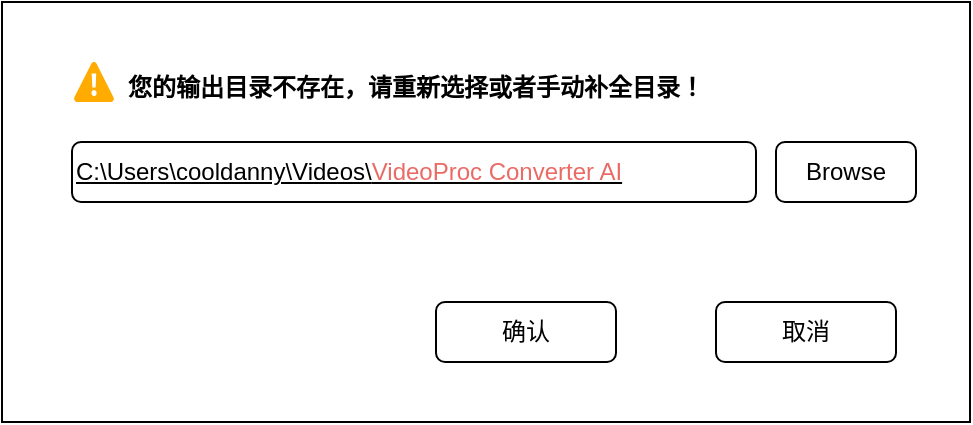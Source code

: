 <mxfile version="22.0.4" type="github">
  <diagram name="第 1 页" id="oPLylKOjus3FNR78ZNIK">
    <mxGraphModel dx="1326" dy="896" grid="1" gridSize="10" guides="1" tooltips="1" connect="1" arrows="1" fold="1" page="1" pageScale="1" pageWidth="827" pageHeight="1169" math="0" shadow="0">
      <root>
        <mxCell id="0" />
        <mxCell id="1" parent="0" />
        <mxCell id="SZHv0-pAQ8VvcWrhZLWG-1" value="" style="rounded=0;whiteSpace=wrap;html=1;" vertex="1" parent="1">
          <mxGeometry x="213" y="260" width="484" height="210" as="geometry" />
        </mxCell>
        <mxCell id="SZHv0-pAQ8VvcWrhZLWG-2" value="您的输出目录不存在，请重新选择或者手动补全目录！" style="text;html=1;strokeColor=none;fillColor=none;align=left;verticalAlign=middle;whiteSpace=wrap;rounded=0;fontStyle=1" vertex="1" parent="1">
          <mxGeometry x="274" y="288" width="400" height="30" as="geometry" />
        </mxCell>
        <mxCell id="SZHv0-pAQ8VvcWrhZLWG-3" value="&lt;u&gt;C:\Users\cooldanny\Videos\&lt;font color=&quot;#ea6b66&quot;&gt;VideoProc Converter AI&lt;/font&gt;&lt;/u&gt;" style="rounded=1;whiteSpace=wrap;html=1;align=left;" vertex="1" parent="1">
          <mxGeometry x="248" y="330" width="342" height="30" as="geometry" />
        </mxCell>
        <mxCell id="SZHv0-pAQ8VvcWrhZLWG-4" value="Browse" style="rounded=1;whiteSpace=wrap;html=1;" vertex="1" parent="1">
          <mxGeometry x="600" y="330" width="70" height="30" as="geometry" />
        </mxCell>
        <mxCell id="SZHv0-pAQ8VvcWrhZLWG-5" value="取消" style="rounded=1;whiteSpace=wrap;html=1;" vertex="1" parent="1">
          <mxGeometry x="570" y="410" width="90" height="30" as="geometry" />
        </mxCell>
        <mxCell id="SZHv0-pAQ8VvcWrhZLWG-6" value="确认" style="rounded=1;whiteSpace=wrap;html=1;" vertex="1" parent="1">
          <mxGeometry x="430" y="410" width="90" height="30" as="geometry" />
        </mxCell>
        <mxCell id="SZHv0-pAQ8VvcWrhZLWG-14" value="" style="shape=mxgraph.azure.azure_alert;fillColor=#FFAB00;strokeColor=none;fontColor=#172B4C;fontSize=18;fontStyle=1;labelPosition=right;verticalLabelPosition=middle;align=left;verticalAlign=middle;html=1;spacingLeft=5;sketch=0;hachureGap=4;pointerEvents=0;fontFamily=Architects Daughter;fontSource=https%3A%2F%2Ffonts.googleapis.com%2Fcss%3Ffamily%3DArchitects%2BDaughter;" vertex="1" parent="1">
          <mxGeometry x="249" y="290" width="20" height="20" as="geometry" />
        </mxCell>
      </root>
    </mxGraphModel>
  </diagram>
</mxfile>
